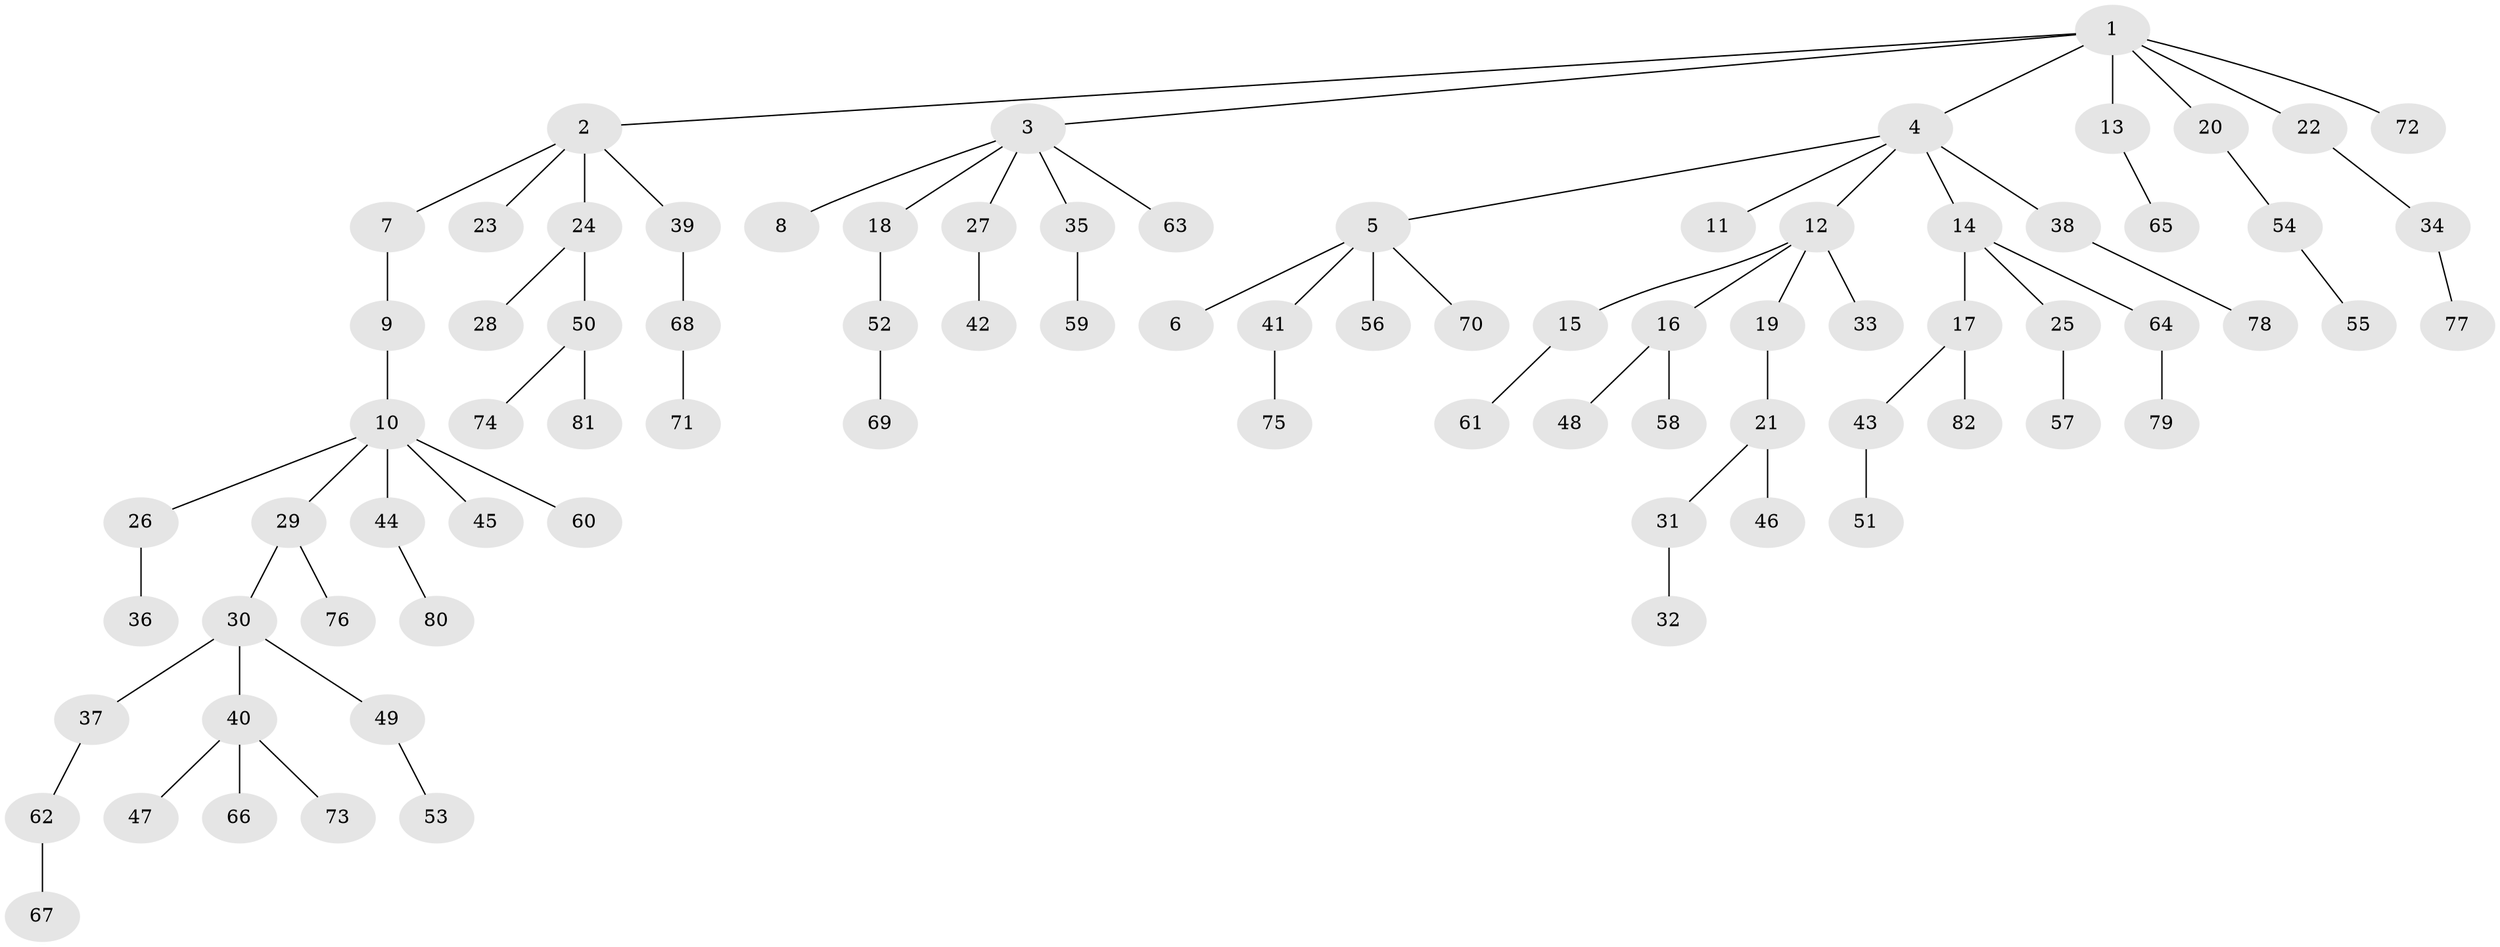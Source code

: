 // Generated by graph-tools (version 1.1) at 2025/50/03/09/25 03:50:17]
// undirected, 82 vertices, 81 edges
graph export_dot {
graph [start="1"]
  node [color=gray90,style=filled];
  1;
  2;
  3;
  4;
  5;
  6;
  7;
  8;
  9;
  10;
  11;
  12;
  13;
  14;
  15;
  16;
  17;
  18;
  19;
  20;
  21;
  22;
  23;
  24;
  25;
  26;
  27;
  28;
  29;
  30;
  31;
  32;
  33;
  34;
  35;
  36;
  37;
  38;
  39;
  40;
  41;
  42;
  43;
  44;
  45;
  46;
  47;
  48;
  49;
  50;
  51;
  52;
  53;
  54;
  55;
  56;
  57;
  58;
  59;
  60;
  61;
  62;
  63;
  64;
  65;
  66;
  67;
  68;
  69;
  70;
  71;
  72;
  73;
  74;
  75;
  76;
  77;
  78;
  79;
  80;
  81;
  82;
  1 -- 2;
  1 -- 3;
  1 -- 4;
  1 -- 13;
  1 -- 20;
  1 -- 22;
  1 -- 72;
  2 -- 7;
  2 -- 23;
  2 -- 24;
  2 -- 39;
  3 -- 8;
  3 -- 18;
  3 -- 27;
  3 -- 35;
  3 -- 63;
  4 -- 5;
  4 -- 11;
  4 -- 12;
  4 -- 14;
  4 -- 38;
  5 -- 6;
  5 -- 41;
  5 -- 56;
  5 -- 70;
  7 -- 9;
  9 -- 10;
  10 -- 26;
  10 -- 29;
  10 -- 44;
  10 -- 45;
  10 -- 60;
  12 -- 15;
  12 -- 16;
  12 -- 19;
  12 -- 33;
  13 -- 65;
  14 -- 17;
  14 -- 25;
  14 -- 64;
  15 -- 61;
  16 -- 48;
  16 -- 58;
  17 -- 43;
  17 -- 82;
  18 -- 52;
  19 -- 21;
  20 -- 54;
  21 -- 31;
  21 -- 46;
  22 -- 34;
  24 -- 28;
  24 -- 50;
  25 -- 57;
  26 -- 36;
  27 -- 42;
  29 -- 30;
  29 -- 76;
  30 -- 37;
  30 -- 40;
  30 -- 49;
  31 -- 32;
  34 -- 77;
  35 -- 59;
  37 -- 62;
  38 -- 78;
  39 -- 68;
  40 -- 47;
  40 -- 66;
  40 -- 73;
  41 -- 75;
  43 -- 51;
  44 -- 80;
  49 -- 53;
  50 -- 74;
  50 -- 81;
  52 -- 69;
  54 -- 55;
  62 -- 67;
  64 -- 79;
  68 -- 71;
}
